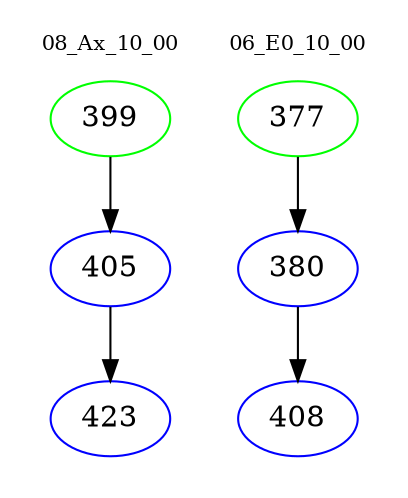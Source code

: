 digraph{
subgraph cluster_0 {
color = white
label = "08_Ax_10_00";
fontsize=10;
T0_399 [label="399", color="green"]
T0_399 -> T0_405 [color="black"]
T0_405 [label="405", color="blue"]
T0_405 -> T0_423 [color="black"]
T0_423 [label="423", color="blue"]
}
subgraph cluster_1 {
color = white
label = "06_E0_10_00";
fontsize=10;
T1_377 [label="377", color="green"]
T1_377 -> T1_380 [color="black"]
T1_380 [label="380", color="blue"]
T1_380 -> T1_408 [color="black"]
T1_408 [label="408", color="blue"]
}
}
